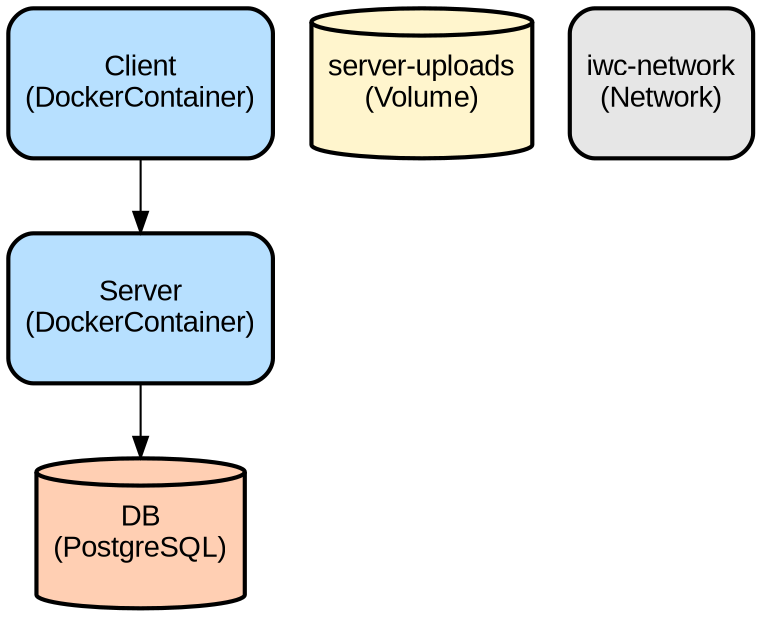digraph INFRA {
  node [ color = "black", fillcolor = "#E6E6E6", height =1, style = "filled,bold,rounded", fontname = "Arial" ];
  "Client" [ label = "Client
(DockerContainer)", shape =rectangle, fillcolor = "#B7E0FF" ];
  "Server" [ label = "Server
(DockerContainer)", shape =rectangle, fillcolor = "#B7E0FF" ];
  "DB" [ label = "DB
(PostgreSQL)", shape =cylinder, fillcolor = "#FFCFB3" ];
  "server-uploads" [ label = "server-uploads
(Volume)", shape =cylinder, fillcolor = "#FFF5CD" ];
  "iwc-network" [ label = "iwc-network
(Network)", shape =rectangle ];
  "Client" -> "Server";
  "Server" -> "DB";
}
